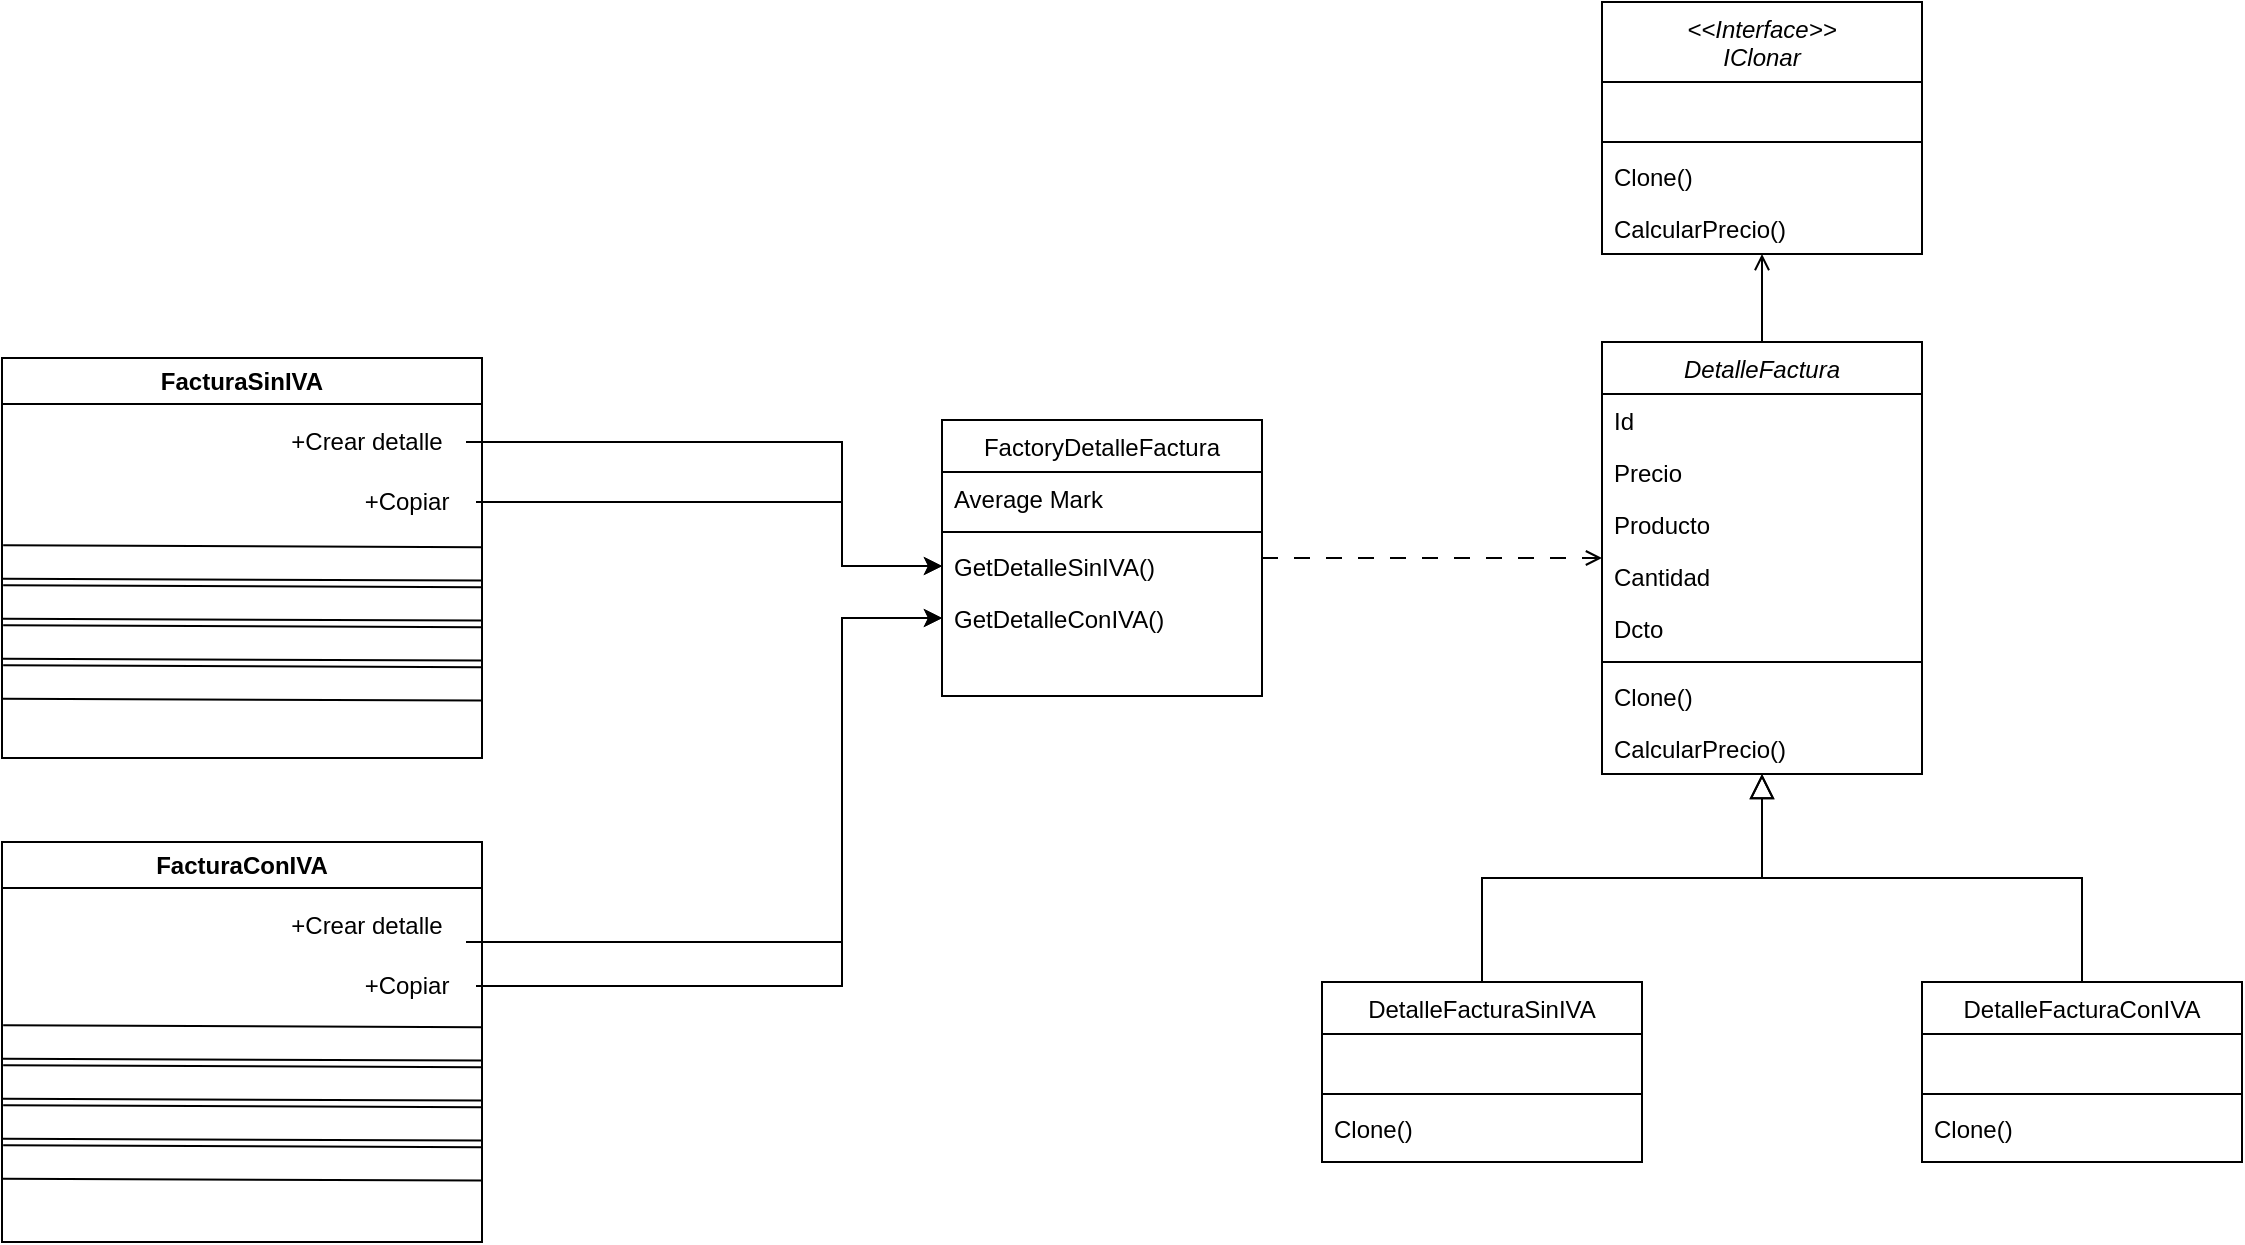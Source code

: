 <mxfile version="22.1.0" type="github">
  <diagram id="C5RBs43oDa-KdzZeNtuy" name="Page-1">
    <mxGraphModel dx="1827" dy="1685" grid="1" gridSize="10" guides="1" tooltips="1" connect="1" arrows="1" fold="1" page="1" pageScale="1" pageWidth="827" pageHeight="1169" math="0" shadow="0">
      <root>
        <mxCell id="WIyWlLk6GJQsqaUBKTNV-0" />
        <mxCell id="WIyWlLk6GJQsqaUBKTNV-1" parent="WIyWlLk6GJQsqaUBKTNV-0" />
        <mxCell id="jp-SRCnOsA3qcLdnqWe--9" style="edgeStyle=orthogonalEdgeStyle;rounded=0;orthogonalLoop=1;jettySize=auto;html=1;endArrow=open;endFill=0;" edge="1" parent="WIyWlLk6GJQsqaUBKTNV-1" source="zkfFHV4jXpPFQw0GAbJ--0" target="jp-SRCnOsA3qcLdnqWe--0">
          <mxGeometry relative="1" as="geometry" />
        </mxCell>
        <mxCell id="zkfFHV4jXpPFQw0GAbJ--0" value="DetalleFactura" style="swimlane;fontStyle=2;align=center;verticalAlign=top;childLayout=stackLayout;horizontal=1;startSize=26;horizontalStack=0;resizeParent=1;resizeLast=0;collapsible=1;marginBottom=0;rounded=0;shadow=0;strokeWidth=1;" parent="WIyWlLk6GJQsqaUBKTNV-1" vertex="1">
          <mxGeometry x="220" y="120" width="160" height="216" as="geometry">
            <mxRectangle x="230" y="140" width="160" height="26" as="alternateBounds" />
          </mxGeometry>
        </mxCell>
        <mxCell id="zkfFHV4jXpPFQw0GAbJ--1" value="Id" style="text;align=left;verticalAlign=top;spacingLeft=4;spacingRight=4;overflow=hidden;rotatable=0;points=[[0,0.5],[1,0.5]];portConstraint=eastwest;" parent="zkfFHV4jXpPFQw0GAbJ--0" vertex="1">
          <mxGeometry y="26" width="160" height="26" as="geometry" />
        </mxCell>
        <mxCell id="jp-SRCnOsA3qcLdnqWe--6" value="Precio" style="text;align=left;verticalAlign=top;spacingLeft=4;spacingRight=4;overflow=hidden;rotatable=0;points=[[0,0.5],[1,0.5]];portConstraint=eastwest;rounded=0;shadow=0;html=0;" vertex="1" parent="zkfFHV4jXpPFQw0GAbJ--0">
          <mxGeometry y="52" width="160" height="26" as="geometry" />
        </mxCell>
        <mxCell id="zkfFHV4jXpPFQw0GAbJ--2" value="Producto" style="text;align=left;verticalAlign=top;spacingLeft=4;spacingRight=4;overflow=hidden;rotatable=0;points=[[0,0.5],[1,0.5]];portConstraint=eastwest;rounded=0;shadow=0;html=0;" parent="zkfFHV4jXpPFQw0GAbJ--0" vertex="1">
          <mxGeometry y="78" width="160" height="26" as="geometry" />
        </mxCell>
        <mxCell id="jp-SRCnOsA3qcLdnqWe--7" value="Cantidad" style="text;align=left;verticalAlign=top;spacingLeft=4;spacingRight=4;overflow=hidden;rotatable=0;points=[[0,0.5],[1,0.5]];portConstraint=eastwest;rounded=0;shadow=0;html=0;" vertex="1" parent="zkfFHV4jXpPFQw0GAbJ--0">
          <mxGeometry y="104" width="160" height="26" as="geometry" />
        </mxCell>
        <mxCell id="zkfFHV4jXpPFQw0GAbJ--3" value="Dcto" style="text;align=left;verticalAlign=top;spacingLeft=4;spacingRight=4;overflow=hidden;rotatable=0;points=[[0,0.5],[1,0.5]];portConstraint=eastwest;rounded=0;shadow=0;html=0;" parent="zkfFHV4jXpPFQw0GAbJ--0" vertex="1">
          <mxGeometry y="130" width="160" height="26" as="geometry" />
        </mxCell>
        <mxCell id="zkfFHV4jXpPFQw0GAbJ--4" value="" style="line;html=1;strokeWidth=1;align=left;verticalAlign=middle;spacingTop=-1;spacingLeft=3;spacingRight=3;rotatable=0;labelPosition=right;points=[];portConstraint=eastwest;" parent="zkfFHV4jXpPFQw0GAbJ--0" vertex="1">
          <mxGeometry y="156" width="160" height="8" as="geometry" />
        </mxCell>
        <mxCell id="jp-SRCnOsA3qcLdnqWe--8" value="Clone()" style="text;align=left;verticalAlign=top;spacingLeft=4;spacingRight=4;overflow=hidden;rotatable=0;points=[[0,0.5],[1,0.5]];portConstraint=eastwest;" vertex="1" parent="zkfFHV4jXpPFQw0GAbJ--0">
          <mxGeometry y="164" width="160" height="26" as="geometry" />
        </mxCell>
        <mxCell id="zkfFHV4jXpPFQw0GAbJ--5" value="CalcularPrecio()" style="text;align=left;verticalAlign=top;spacingLeft=4;spacingRight=4;overflow=hidden;rotatable=0;points=[[0,0.5],[1,0.5]];portConstraint=eastwest;" parent="zkfFHV4jXpPFQw0GAbJ--0" vertex="1">
          <mxGeometry y="190" width="160" height="26" as="geometry" />
        </mxCell>
        <mxCell id="jp-SRCnOsA3qcLdnqWe--17" style="edgeStyle=orthogonalEdgeStyle;rounded=0;orthogonalLoop=1;jettySize=auto;html=1;endArrow=open;endFill=0;dashed=1;dashPattern=8 8;" edge="1" parent="WIyWlLk6GJQsqaUBKTNV-1" source="zkfFHV4jXpPFQw0GAbJ--6" target="zkfFHV4jXpPFQw0GAbJ--0">
          <mxGeometry relative="1" as="geometry" />
        </mxCell>
        <mxCell id="zkfFHV4jXpPFQw0GAbJ--6" value="FactoryDetalleFactura" style="swimlane;fontStyle=0;align=center;verticalAlign=top;childLayout=stackLayout;horizontal=1;startSize=26;horizontalStack=0;resizeParent=1;resizeLast=0;collapsible=1;marginBottom=0;rounded=0;shadow=0;strokeWidth=1;" parent="WIyWlLk6GJQsqaUBKTNV-1" vertex="1">
          <mxGeometry x="-110" y="159" width="160" height="138" as="geometry">
            <mxRectangle x="130" y="380" width="160" height="26" as="alternateBounds" />
          </mxGeometry>
        </mxCell>
        <mxCell id="zkfFHV4jXpPFQw0GAbJ--8" value="Average Mark" style="text;align=left;verticalAlign=top;spacingLeft=4;spacingRight=4;overflow=hidden;rotatable=0;points=[[0,0.5],[1,0.5]];portConstraint=eastwest;rounded=0;shadow=0;html=0;" parent="zkfFHV4jXpPFQw0GAbJ--6" vertex="1">
          <mxGeometry y="26" width="160" height="26" as="geometry" />
        </mxCell>
        <mxCell id="zkfFHV4jXpPFQw0GAbJ--9" value="" style="line;html=1;strokeWidth=1;align=left;verticalAlign=middle;spacingTop=-1;spacingLeft=3;spacingRight=3;rotatable=0;labelPosition=right;points=[];portConstraint=eastwest;" parent="zkfFHV4jXpPFQw0GAbJ--6" vertex="1">
          <mxGeometry y="52" width="160" height="8" as="geometry" />
        </mxCell>
        <mxCell id="zkfFHV4jXpPFQw0GAbJ--10" value="GetDetalleSinIVA()" style="text;align=left;verticalAlign=top;spacingLeft=4;spacingRight=4;overflow=hidden;rotatable=0;points=[[0,0.5],[1,0.5]];portConstraint=eastwest;fontStyle=0" parent="zkfFHV4jXpPFQw0GAbJ--6" vertex="1">
          <mxGeometry y="60" width="160" height="26" as="geometry" />
        </mxCell>
        <mxCell id="zkfFHV4jXpPFQw0GAbJ--11" value="GetDetalleConIVA()" style="text;align=left;verticalAlign=top;spacingLeft=4;spacingRight=4;overflow=hidden;rotatable=0;points=[[0,0.5],[1,0.5]];portConstraint=eastwest;" parent="zkfFHV4jXpPFQw0GAbJ--6" vertex="1">
          <mxGeometry y="86" width="160" height="26" as="geometry" />
        </mxCell>
        <mxCell id="jp-SRCnOsA3qcLdnqWe--18" style="edgeStyle=orthogonalEdgeStyle;rounded=0;orthogonalLoop=1;jettySize=auto;html=1;endArrow=block;endFill=0;strokeWidth=1;endSize=10;" edge="1" parent="WIyWlLk6GJQsqaUBKTNV-1" source="zkfFHV4jXpPFQw0GAbJ--13" target="zkfFHV4jXpPFQw0GAbJ--0">
          <mxGeometry relative="1" as="geometry" />
        </mxCell>
        <mxCell id="zkfFHV4jXpPFQw0GAbJ--13" value="DetalleFacturaSinIVA" style="swimlane;fontStyle=0;align=center;verticalAlign=top;childLayout=stackLayout;horizontal=1;startSize=26;horizontalStack=0;resizeParent=1;resizeLast=0;collapsible=1;marginBottom=0;rounded=0;shadow=0;strokeWidth=1;" parent="WIyWlLk6GJQsqaUBKTNV-1" vertex="1">
          <mxGeometry x="80" y="440" width="160" height="90" as="geometry">
            <mxRectangle x="340" y="380" width="170" height="26" as="alternateBounds" />
          </mxGeometry>
        </mxCell>
        <mxCell id="jp-SRCnOsA3qcLdnqWe--20" style="text;align=left;verticalAlign=top;spacingLeft=4;spacingRight=4;overflow=hidden;rotatable=0;points=[[0,0.5],[1,0.5]];portConstraint=eastwest;" vertex="1" parent="zkfFHV4jXpPFQw0GAbJ--13">
          <mxGeometry y="26" width="160" height="26" as="geometry" />
        </mxCell>
        <mxCell id="zkfFHV4jXpPFQw0GAbJ--15" value="" style="line;html=1;strokeWidth=1;align=left;verticalAlign=middle;spacingTop=-1;spacingLeft=3;spacingRight=3;rotatable=0;labelPosition=right;points=[];portConstraint=eastwest;" parent="zkfFHV4jXpPFQw0GAbJ--13" vertex="1">
          <mxGeometry y="52" width="160" height="8" as="geometry" />
        </mxCell>
        <mxCell id="jp-SRCnOsA3qcLdnqWe--21" value="Clone()" style="text;align=left;verticalAlign=top;spacingLeft=4;spacingRight=4;overflow=hidden;rotatable=0;points=[[0,0.5],[1,0.5]];portConstraint=eastwest;" vertex="1" parent="zkfFHV4jXpPFQw0GAbJ--13">
          <mxGeometry y="60" width="160" height="26" as="geometry" />
        </mxCell>
        <mxCell id="jp-SRCnOsA3qcLdnqWe--0" value="&lt;&lt;Interface&gt;&gt;&#xa;IClonar" style="swimlane;fontStyle=2;align=center;verticalAlign=top;childLayout=stackLayout;horizontal=1;startSize=40;horizontalStack=0;resizeParent=1;resizeLast=0;collapsible=1;marginBottom=0;rounded=0;shadow=0;strokeWidth=1;swimlaneHead=1;" vertex="1" parent="WIyWlLk6GJQsqaUBKTNV-1">
          <mxGeometry x="220" y="-50" width="160" height="126" as="geometry">
            <mxRectangle x="250" y="-160" width="160" height="26" as="alternateBounds" />
          </mxGeometry>
        </mxCell>
        <mxCell id="jp-SRCnOsA3qcLdnqWe--3" value=" " style="text;align=left;verticalAlign=top;spacingLeft=4;spacingRight=4;overflow=hidden;rotatable=0;points=[[0,0.5],[1,0.5]];portConstraint=eastwest;rounded=0;shadow=0;html=0;" vertex="1" parent="jp-SRCnOsA3qcLdnqWe--0">
          <mxGeometry y="40" width="160" height="26" as="geometry" />
        </mxCell>
        <mxCell id="jp-SRCnOsA3qcLdnqWe--4" value="" style="line;html=1;strokeWidth=1;align=left;verticalAlign=middle;spacingTop=-1;spacingLeft=3;spacingRight=3;rotatable=0;labelPosition=right;points=[];portConstraint=eastwest;" vertex="1" parent="jp-SRCnOsA3qcLdnqWe--0">
          <mxGeometry y="66" width="160" height="8" as="geometry" />
        </mxCell>
        <mxCell id="jp-SRCnOsA3qcLdnqWe--5" value="Clone()" style="text;align=left;verticalAlign=top;spacingLeft=4;spacingRight=4;overflow=hidden;rotatable=0;points=[[0,0.5],[1,0.5]];portConstraint=eastwest;" vertex="1" parent="jp-SRCnOsA3qcLdnqWe--0">
          <mxGeometry y="74" width="160" height="26" as="geometry" />
        </mxCell>
        <mxCell id="jp-SRCnOsA3qcLdnqWe--15" value="CalcularPrecio()" style="text;align=left;verticalAlign=top;spacingLeft=4;spacingRight=4;overflow=hidden;rotatable=0;points=[[0,0.5],[1,0.5]];portConstraint=eastwest;" vertex="1" parent="jp-SRCnOsA3qcLdnqWe--0">
          <mxGeometry y="100" width="160" height="26" as="geometry" />
        </mxCell>
        <mxCell id="jp-SRCnOsA3qcLdnqWe--26" style="edgeStyle=orthogonalEdgeStyle;rounded=0;orthogonalLoop=1;jettySize=auto;html=1;endArrow=block;endFill=0;strokeWidth=1;endSize=10;" edge="1" parent="WIyWlLk6GJQsqaUBKTNV-1" source="jp-SRCnOsA3qcLdnqWe--22" target="zkfFHV4jXpPFQw0GAbJ--0">
          <mxGeometry relative="1" as="geometry" />
        </mxCell>
        <mxCell id="jp-SRCnOsA3qcLdnqWe--22" value="DetalleFacturaConIVA" style="swimlane;fontStyle=0;align=center;verticalAlign=top;childLayout=stackLayout;horizontal=1;startSize=26;horizontalStack=0;resizeParent=1;resizeLast=0;collapsible=1;marginBottom=0;rounded=0;shadow=0;strokeWidth=1;" vertex="1" parent="WIyWlLk6GJQsqaUBKTNV-1">
          <mxGeometry x="380" y="440" width="160" height="90" as="geometry">
            <mxRectangle x="340" y="380" width="170" height="26" as="alternateBounds" />
          </mxGeometry>
        </mxCell>
        <mxCell id="jp-SRCnOsA3qcLdnqWe--23" style="text;align=left;verticalAlign=top;spacingLeft=4;spacingRight=4;overflow=hidden;rotatable=0;points=[[0,0.5],[1,0.5]];portConstraint=eastwest;" vertex="1" parent="jp-SRCnOsA3qcLdnqWe--22">
          <mxGeometry y="26" width="160" height="26" as="geometry" />
        </mxCell>
        <mxCell id="jp-SRCnOsA3qcLdnqWe--24" value="" style="line;html=1;strokeWidth=1;align=left;verticalAlign=middle;spacingTop=-1;spacingLeft=3;spacingRight=3;rotatable=0;labelPosition=right;points=[];portConstraint=eastwest;" vertex="1" parent="jp-SRCnOsA3qcLdnqWe--22">
          <mxGeometry y="52" width="160" height="8" as="geometry" />
        </mxCell>
        <mxCell id="jp-SRCnOsA3qcLdnqWe--25" value="Clone()" style="text;align=left;verticalAlign=top;spacingLeft=4;spacingRight=4;overflow=hidden;rotatable=0;points=[[0,0.5],[1,0.5]];portConstraint=eastwest;" vertex="1" parent="jp-SRCnOsA3qcLdnqWe--22">
          <mxGeometry y="60" width="160" height="26" as="geometry" />
        </mxCell>
        <mxCell id="jp-SRCnOsA3qcLdnqWe--28" value="FacturaSinIVA" style="swimlane;whiteSpace=wrap;html=1;" vertex="1" parent="WIyWlLk6GJQsqaUBKTNV-1">
          <mxGeometry x="-580" y="128" width="240" height="200" as="geometry" />
        </mxCell>
        <mxCell id="jp-SRCnOsA3qcLdnqWe--29" value="+Crear detalle" style="text;html=1;align=center;verticalAlign=middle;resizable=0;points=[];autosize=1;strokeColor=none;fillColor=none;" vertex="1" parent="jp-SRCnOsA3qcLdnqWe--28">
          <mxGeometry x="132" y="27" width="100" height="30" as="geometry" />
        </mxCell>
        <mxCell id="jp-SRCnOsA3qcLdnqWe--30" value="+Copiar" style="text;html=1;align=center;verticalAlign=middle;resizable=0;points=[];autosize=1;strokeColor=none;fillColor=none;" vertex="1" parent="jp-SRCnOsA3qcLdnqWe--28">
          <mxGeometry x="167" y="57" width="70" height="30" as="geometry" />
        </mxCell>
        <mxCell id="jp-SRCnOsA3qcLdnqWe--48" value="" style="shape=link;html=1;rounded=0;entryX=1.035;entryY=1.032;entryDx=0;entryDy=0;entryPerimeter=0;width=16.667;verticalAlign=middle;" edge="1" parent="jp-SRCnOsA3qcLdnqWe--28">
          <mxGeometry width="100" relative="1" as="geometry">
            <mxPoint x="0.55" y="102" as="sourcePoint" />
            <mxPoint x="240.0" y="102.96" as="targetPoint" />
          </mxGeometry>
        </mxCell>
        <mxCell id="jp-SRCnOsA3qcLdnqWe--51" value="" style="shape=link;html=1;rounded=0;entryX=1.035;entryY=1.032;entryDx=0;entryDy=0;entryPerimeter=0;width=16.667;verticalAlign=middle;" edge="1" parent="jp-SRCnOsA3qcLdnqWe--28">
          <mxGeometry width="100" relative="1" as="geometry">
            <mxPoint x="0.55" y="162" as="sourcePoint" />
            <mxPoint x="240.0" y="162.96" as="targetPoint" />
          </mxGeometry>
        </mxCell>
        <mxCell id="jp-SRCnOsA3qcLdnqWe--50" value="" style="shape=link;html=1;rounded=0;entryX=1.035;entryY=1.032;entryDx=0;entryDy=0;entryPerimeter=0;width=16.667;verticalAlign=middle;" edge="1" parent="jp-SRCnOsA3qcLdnqWe--28">
          <mxGeometry width="100" relative="1" as="geometry">
            <mxPoint x="0.55" y="142" as="sourcePoint" />
            <mxPoint x="240.0" y="142.96" as="targetPoint" />
          </mxGeometry>
        </mxCell>
        <mxCell id="jp-SRCnOsA3qcLdnqWe--49" value="" style="shape=link;html=1;rounded=0;entryX=1.035;entryY=1.032;entryDx=0;entryDy=0;entryPerimeter=0;width=16.667;verticalAlign=middle;" edge="1" parent="jp-SRCnOsA3qcLdnqWe--28">
          <mxGeometry width="100" relative="1" as="geometry">
            <mxPoint x="0.55" y="122" as="sourcePoint" />
            <mxPoint x="240.0" y="122.96" as="targetPoint" />
          </mxGeometry>
        </mxCell>
        <mxCell id="jp-SRCnOsA3qcLdnqWe--32" style="edgeStyle=orthogonalEdgeStyle;rounded=0;orthogonalLoop=1;jettySize=auto;html=1;" edge="1" parent="WIyWlLk6GJQsqaUBKTNV-1" source="jp-SRCnOsA3qcLdnqWe--29" target="zkfFHV4jXpPFQw0GAbJ--10">
          <mxGeometry relative="1" as="geometry">
            <Array as="points">
              <mxPoint x="-160" y="170" />
              <mxPoint x="-160" y="232" />
            </Array>
          </mxGeometry>
        </mxCell>
        <mxCell id="jp-SRCnOsA3qcLdnqWe--33" style="edgeStyle=orthogonalEdgeStyle;rounded=0;orthogonalLoop=1;jettySize=auto;html=1;" edge="1" parent="WIyWlLk6GJQsqaUBKTNV-1" source="jp-SRCnOsA3qcLdnqWe--30" target="zkfFHV4jXpPFQw0GAbJ--10">
          <mxGeometry relative="1" as="geometry">
            <Array as="points">
              <mxPoint x="-160" y="200" />
              <mxPoint x="-160" y="232" />
            </Array>
          </mxGeometry>
        </mxCell>
        <mxCell id="jp-SRCnOsA3qcLdnqWe--34" value="FacturaConIVA" style="swimlane;whiteSpace=wrap;html=1;" vertex="1" parent="WIyWlLk6GJQsqaUBKTNV-1">
          <mxGeometry x="-580" y="370" width="240" height="200" as="geometry" />
        </mxCell>
        <mxCell id="jp-SRCnOsA3qcLdnqWe--35" value="+Crear detalle" style="text;html=1;align=center;verticalAlign=middle;resizable=0;points=[];autosize=1;strokeColor=none;fillColor=none;" vertex="1" parent="jp-SRCnOsA3qcLdnqWe--34">
          <mxGeometry x="132" y="27" width="100" height="30" as="geometry" />
        </mxCell>
        <mxCell id="jp-SRCnOsA3qcLdnqWe--36" value="+Copiar" style="text;html=1;align=center;verticalAlign=middle;resizable=0;points=[];autosize=1;strokeColor=none;fillColor=none;" vertex="1" parent="jp-SRCnOsA3qcLdnqWe--34">
          <mxGeometry x="167" y="57" width="70" height="30" as="geometry" />
        </mxCell>
        <mxCell id="jp-SRCnOsA3qcLdnqWe--55" value="" style="shape=link;html=1;rounded=0;entryX=1.035;entryY=1.032;entryDx=0;entryDy=0;entryPerimeter=0;width=16.667;verticalAlign=middle;" edge="1" parent="jp-SRCnOsA3qcLdnqWe--34">
          <mxGeometry width="100" relative="1" as="geometry">
            <mxPoint x="0.55" y="100" as="sourcePoint" />
            <mxPoint x="240.0" y="100.96" as="targetPoint" />
          </mxGeometry>
        </mxCell>
        <mxCell id="jp-SRCnOsA3qcLdnqWe--56" value="" style="shape=link;html=1;rounded=0;entryX=1.035;entryY=1.032;entryDx=0;entryDy=0;entryPerimeter=0;width=16.667;verticalAlign=middle;" edge="1" parent="jp-SRCnOsA3qcLdnqWe--34">
          <mxGeometry width="100" relative="1" as="geometry">
            <mxPoint x="0.55" y="160" as="sourcePoint" />
            <mxPoint x="240.0" y="160.96" as="targetPoint" />
          </mxGeometry>
        </mxCell>
        <mxCell id="jp-SRCnOsA3qcLdnqWe--57" value="" style="shape=link;html=1;rounded=0;entryX=1.035;entryY=1.032;entryDx=0;entryDy=0;entryPerimeter=0;width=16.667;verticalAlign=middle;" edge="1" parent="jp-SRCnOsA3qcLdnqWe--34">
          <mxGeometry width="100" relative="1" as="geometry">
            <mxPoint x="0.55" y="140" as="sourcePoint" />
            <mxPoint x="240.0" y="140.96" as="targetPoint" />
          </mxGeometry>
        </mxCell>
        <mxCell id="jp-SRCnOsA3qcLdnqWe--58" value="" style="shape=link;html=1;rounded=0;entryX=1.035;entryY=1.032;entryDx=0;entryDy=0;entryPerimeter=0;width=16.667;verticalAlign=middle;" edge="1" parent="jp-SRCnOsA3qcLdnqWe--34">
          <mxGeometry width="100" relative="1" as="geometry">
            <mxPoint x="0.55" y="120" as="sourcePoint" />
            <mxPoint x="240.0" y="120.96" as="targetPoint" />
          </mxGeometry>
        </mxCell>
        <mxCell id="jp-SRCnOsA3qcLdnqWe--37" style="edgeStyle=orthogonalEdgeStyle;rounded=0;orthogonalLoop=1;jettySize=auto;html=1;" edge="1" parent="WIyWlLk6GJQsqaUBKTNV-1" source="jp-SRCnOsA3qcLdnqWe--35" target="zkfFHV4jXpPFQw0GAbJ--11">
          <mxGeometry relative="1" as="geometry">
            <Array as="points">
              <mxPoint x="-160" y="420" />
              <mxPoint x="-160" y="258" />
            </Array>
          </mxGeometry>
        </mxCell>
        <mxCell id="jp-SRCnOsA3qcLdnqWe--38" style="edgeStyle=orthogonalEdgeStyle;rounded=0;orthogonalLoop=1;jettySize=auto;html=1;" edge="1" parent="WIyWlLk6GJQsqaUBKTNV-1" source="jp-SRCnOsA3qcLdnqWe--36" target="zkfFHV4jXpPFQw0GAbJ--11">
          <mxGeometry relative="1" as="geometry">
            <Array as="points">
              <mxPoint x="-160" y="442" />
              <mxPoint x="-160" y="258" />
            </Array>
          </mxGeometry>
        </mxCell>
      </root>
    </mxGraphModel>
  </diagram>
</mxfile>
